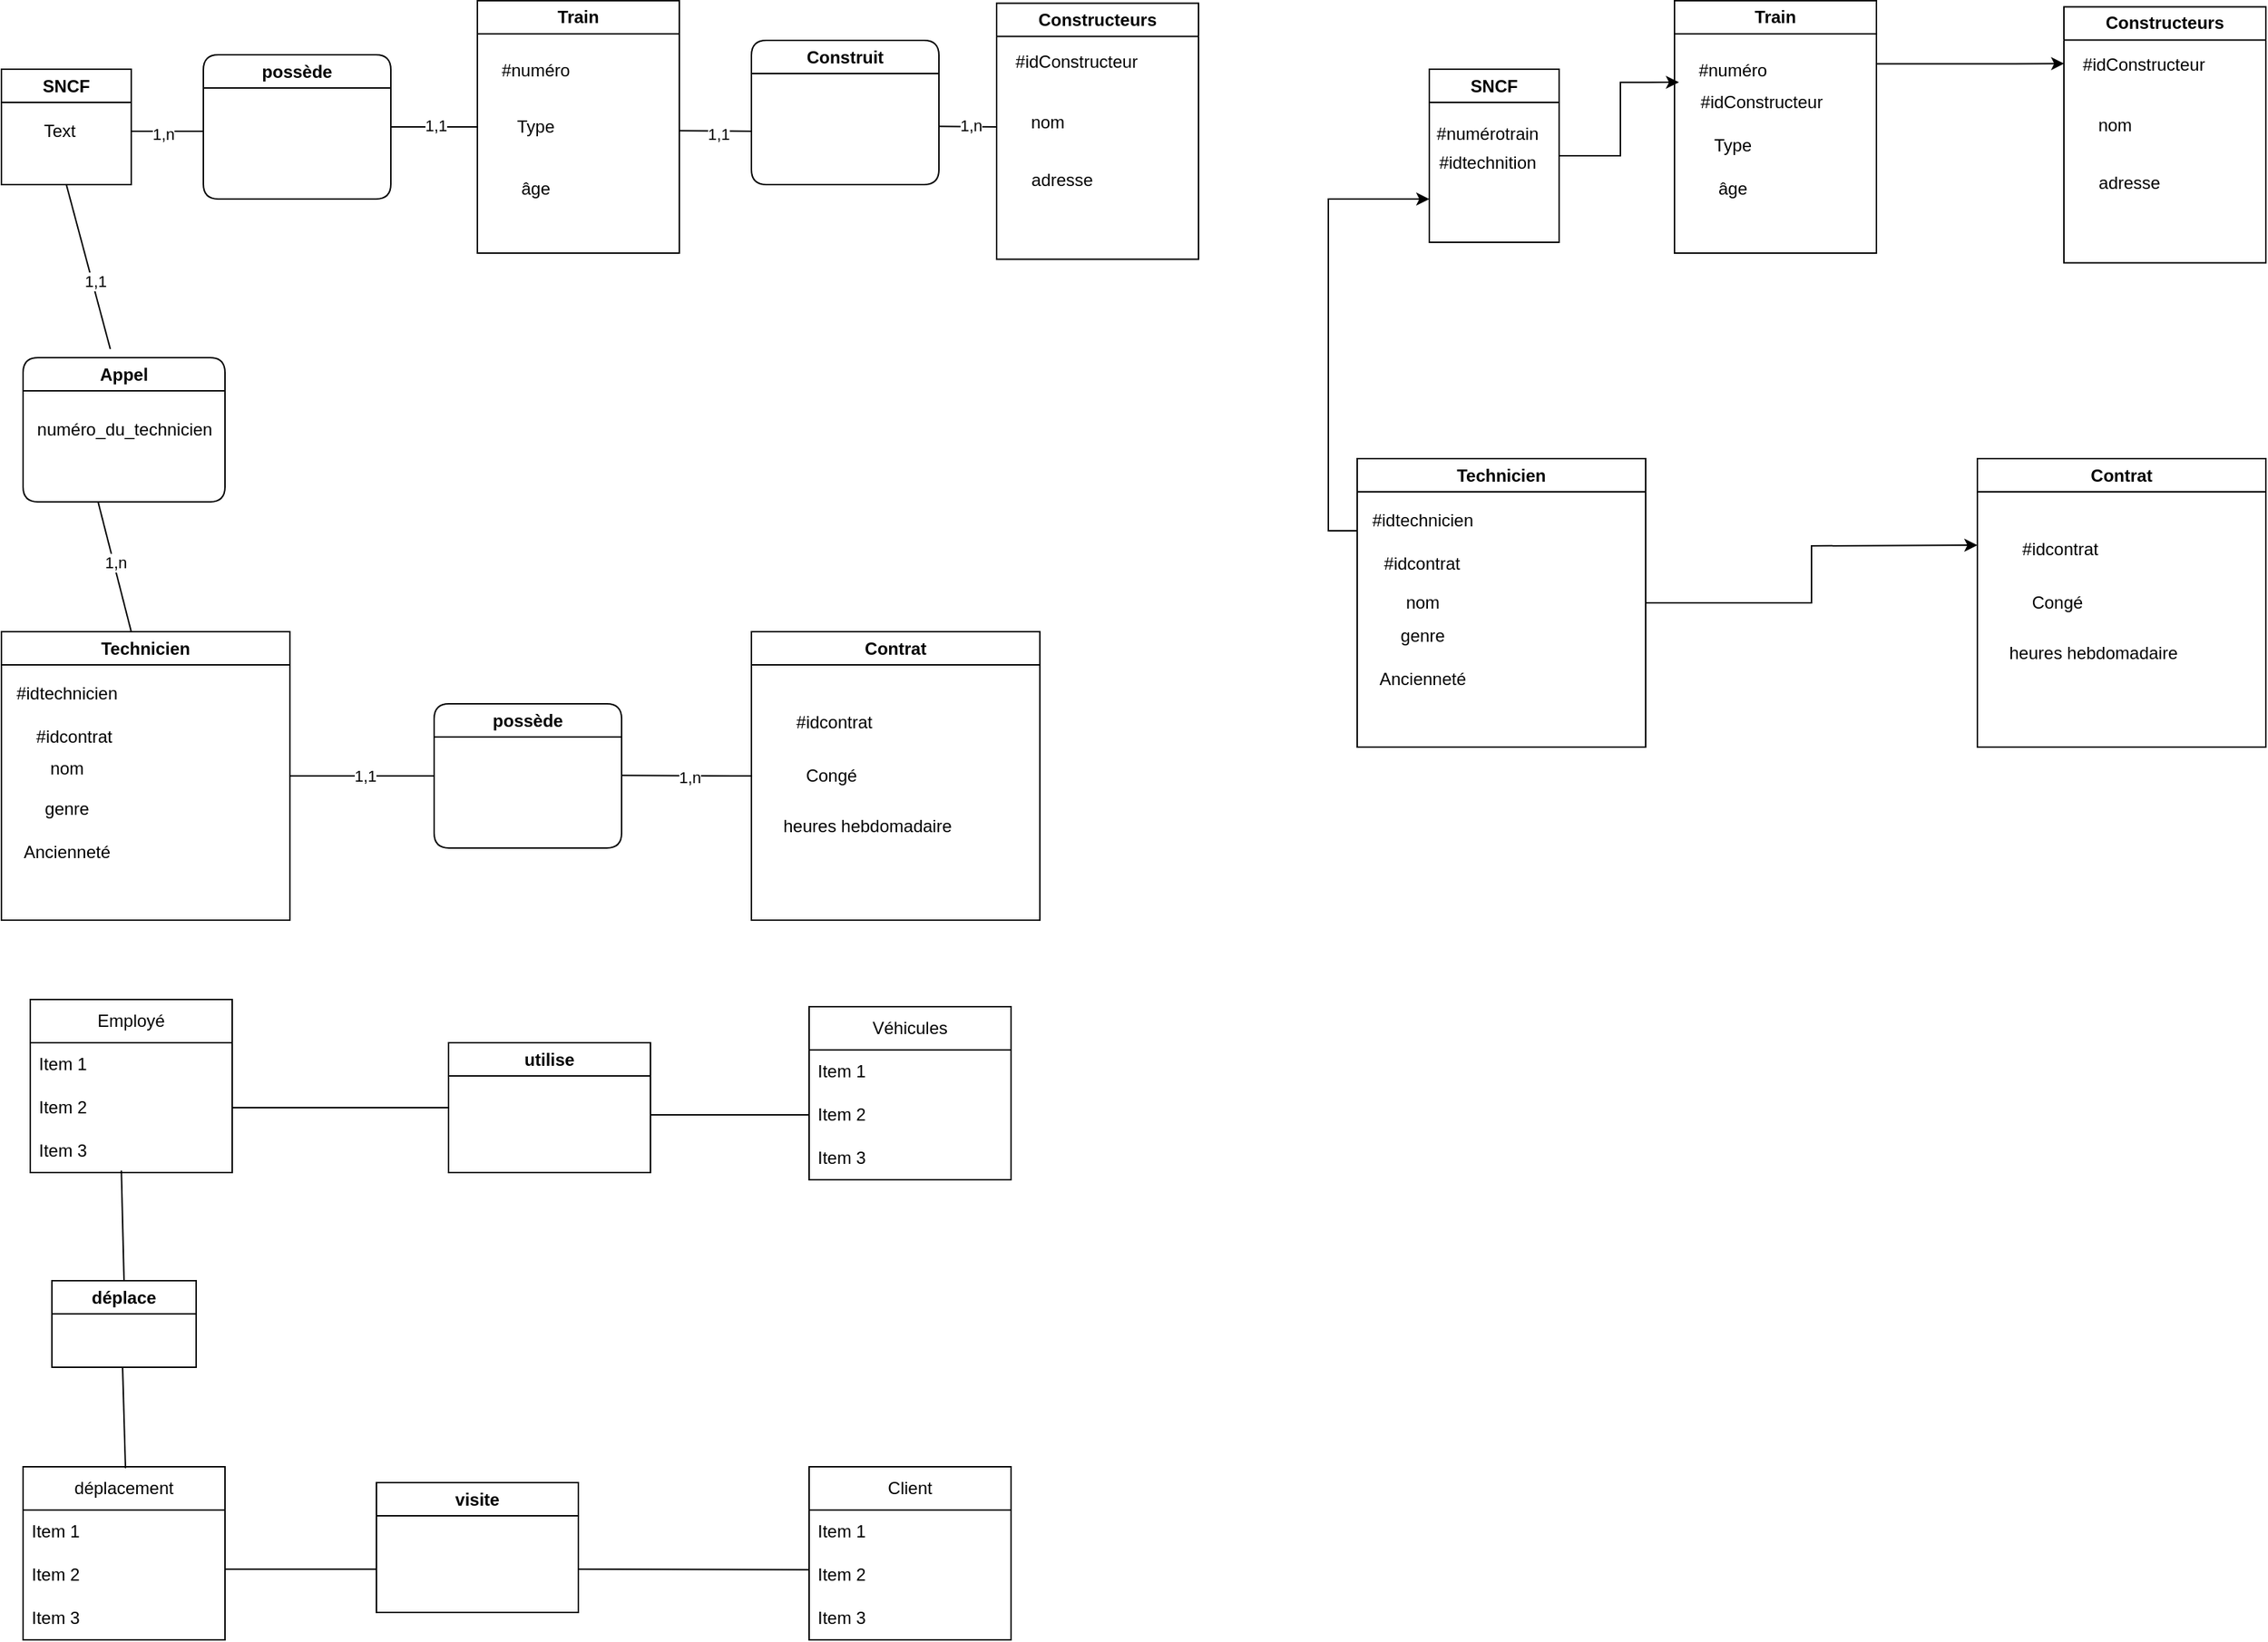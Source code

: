 <mxfile version="21.8.2" type="github">
  <diagram name="Page-1" id="RptNpgB0NOVmOBHb8Ufr">
    <mxGraphModel dx="797" dy="763" grid="1" gridSize="10" guides="1" tooltips="1" connect="1" arrows="1" fold="1" page="1" pageScale="1" pageWidth="827" pageHeight="1169" math="0" shadow="0">
      <root>
        <mxCell id="0" />
        <mxCell id="1" parent="0" />
        <mxCell id="SpCbUfIMT-LrCJDx6mqJ-2" value="SNCF" style="swimlane;whiteSpace=wrap;html=1;" parent="1" vertex="1">
          <mxGeometry y="80" width="90" height="80" as="geometry" />
        </mxCell>
        <mxCell id="SpCbUfIMT-LrCJDx6mqJ-4" value="Train" style="swimlane;whiteSpace=wrap;html=1;" parent="1" vertex="1">
          <mxGeometry x="330" y="32.5" width="140" height="175" as="geometry" />
        </mxCell>
        <mxCell id="SpCbUfIMT-LrCJDx6mqJ-8" value="Type" style="text;html=1;align=center;verticalAlign=middle;resizable=0;points=[];autosize=1;strokeColor=none;fillColor=none;" parent="SpCbUfIMT-LrCJDx6mqJ-4" vertex="1">
          <mxGeometry x="15" y="72.5" width="50" height="30" as="geometry" />
        </mxCell>
        <mxCell id="SpCbUfIMT-LrCJDx6mqJ-7" value="#numéro" style="text;html=1;align=center;verticalAlign=middle;resizable=0;points=[];autosize=1;strokeColor=none;fillColor=none;" parent="SpCbUfIMT-LrCJDx6mqJ-4" vertex="1">
          <mxGeometry x="5" y="33" width="70" height="30" as="geometry" />
        </mxCell>
        <mxCell id="SpCbUfIMT-LrCJDx6mqJ-9" value="âge" style="text;html=1;align=center;verticalAlign=middle;resizable=0;points=[];autosize=1;strokeColor=none;fillColor=none;" parent="SpCbUfIMT-LrCJDx6mqJ-4" vertex="1">
          <mxGeometry x="20" y="115" width="40" height="30" as="geometry" />
        </mxCell>
        <mxCell id="SpCbUfIMT-LrCJDx6mqJ-5" value="Constructeurs" style="swimlane;whiteSpace=wrap;html=1;" parent="1" vertex="1">
          <mxGeometry x="690" y="34.25" width="140" height="177.5" as="geometry" />
        </mxCell>
        <mxCell id="SpCbUfIMT-LrCJDx6mqJ-10" value="#idConstructeur" style="text;html=1;align=center;verticalAlign=middle;resizable=0;points=[];autosize=1;strokeColor=none;fillColor=none;" parent="SpCbUfIMT-LrCJDx6mqJ-5" vertex="1">
          <mxGeometry y="25.5" width="110" height="30" as="geometry" />
        </mxCell>
        <mxCell id="SpCbUfIMT-LrCJDx6mqJ-12" value="adresse" style="text;html=1;align=center;verticalAlign=middle;resizable=0;points=[];autosize=1;strokeColor=none;fillColor=none;" parent="SpCbUfIMT-LrCJDx6mqJ-5" vertex="1">
          <mxGeometry x="10" y="107.5" width="70" height="30" as="geometry" />
        </mxCell>
        <mxCell id="SpCbUfIMT-LrCJDx6mqJ-11" value="nom" style="text;html=1;align=center;verticalAlign=middle;resizable=0;points=[];autosize=1;strokeColor=none;fillColor=none;" parent="SpCbUfIMT-LrCJDx6mqJ-5" vertex="1">
          <mxGeometry x="10" y="67.5" width="50" height="30" as="geometry" />
        </mxCell>
        <mxCell id="SpCbUfIMT-LrCJDx6mqJ-6" value="Text" style="text;html=1;align=center;verticalAlign=middle;resizable=0;points=[];autosize=1;strokeColor=none;fillColor=none;" parent="1" vertex="1">
          <mxGeometry x="15" y="108" width="50" height="30" as="geometry" />
        </mxCell>
        <mxCell id="SpCbUfIMT-LrCJDx6mqJ-13" value="Technicien" style="swimlane;whiteSpace=wrap;html=1;" parent="1" vertex="1">
          <mxGeometry y="470" width="200" height="200" as="geometry" />
        </mxCell>
        <mxCell id="SpCbUfIMT-LrCJDx6mqJ-14" value="#idtechnicien" style="text;html=1;align=center;verticalAlign=middle;resizable=0;points=[];autosize=1;strokeColor=none;fillColor=none;" parent="SpCbUfIMT-LrCJDx6mqJ-13" vertex="1">
          <mxGeometry y="28" width="90" height="30" as="geometry" />
        </mxCell>
        <mxCell id="SpCbUfIMT-LrCJDx6mqJ-15" value="nom" style="text;html=1;align=center;verticalAlign=middle;resizable=0;points=[];autosize=1;strokeColor=none;fillColor=none;" parent="SpCbUfIMT-LrCJDx6mqJ-13" vertex="1">
          <mxGeometry x="20" y="80" width="50" height="30" as="geometry" />
        </mxCell>
        <mxCell id="SpCbUfIMT-LrCJDx6mqJ-17" value="Ancienneté" style="text;html=1;align=center;verticalAlign=middle;resizable=0;points=[];autosize=1;strokeColor=none;fillColor=none;" parent="SpCbUfIMT-LrCJDx6mqJ-13" vertex="1">
          <mxGeometry x="5" y="138" width="80" height="30" as="geometry" />
        </mxCell>
        <mxCell id="SpCbUfIMT-LrCJDx6mqJ-16" value="genre" style="text;html=1;align=center;verticalAlign=middle;resizable=0;points=[];autosize=1;strokeColor=none;fillColor=none;" parent="SpCbUfIMT-LrCJDx6mqJ-13" vertex="1">
          <mxGeometry x="20" y="108" width="50" height="30" as="geometry" />
        </mxCell>
        <mxCell id="sLqvwRt46DNVfX5XH8Zd-34" value="#idcontrat" style="text;html=1;align=center;verticalAlign=middle;resizable=0;points=[];autosize=1;strokeColor=none;fillColor=none;" vertex="1" parent="SpCbUfIMT-LrCJDx6mqJ-13">
          <mxGeometry x="10" y="58" width="80" height="30" as="geometry" />
        </mxCell>
        <mxCell id="SpCbUfIMT-LrCJDx6mqJ-21" value="Contrat" style="swimlane;whiteSpace=wrap;html=1;" parent="1" vertex="1">
          <mxGeometry x="520" y="470" width="200" height="200" as="geometry" />
        </mxCell>
        <mxCell id="SpCbUfIMT-LrCJDx6mqJ-22" value="#idcontrat" style="text;html=1;align=center;verticalAlign=middle;resizable=0;points=[];autosize=1;strokeColor=none;fillColor=none;" parent="SpCbUfIMT-LrCJDx6mqJ-21" vertex="1">
          <mxGeometry x="17" y="48" width="80" height="30" as="geometry" />
        </mxCell>
        <mxCell id="SpCbUfIMT-LrCJDx6mqJ-23" value="Congé" style="text;html=1;align=center;verticalAlign=middle;resizable=0;points=[];autosize=1;strokeColor=none;fillColor=none;" parent="SpCbUfIMT-LrCJDx6mqJ-21" vertex="1">
          <mxGeometry x="25" y="85" width="60" height="30" as="geometry" />
        </mxCell>
        <mxCell id="SpCbUfIMT-LrCJDx6mqJ-24" value="heures hebdomadaire" style="text;html=1;align=center;verticalAlign=middle;resizable=0;points=[];autosize=1;strokeColor=none;fillColor=none;" parent="SpCbUfIMT-LrCJDx6mqJ-21" vertex="1">
          <mxGeometry x="10" y="120" width="140" height="30" as="geometry" />
        </mxCell>
        <mxCell id="SpCbUfIMT-LrCJDx6mqJ-28" value="possède" style="swimlane;whiteSpace=wrap;html=1;rounded=1;" parent="1" vertex="1">
          <mxGeometry x="140" y="70" width="130" height="100" as="geometry" />
        </mxCell>
        <mxCell id="SpCbUfIMT-LrCJDx6mqJ-29" value="Construit" style="swimlane;whiteSpace=wrap;html=1;rounded=1;" parent="1" vertex="1">
          <mxGeometry x="520" y="60" width="130" height="100" as="geometry" />
        </mxCell>
        <mxCell id="SpCbUfIMT-LrCJDx6mqJ-30" value="Appel" style="swimlane;whiteSpace=wrap;html=1;rounded=1;" parent="1" vertex="1">
          <mxGeometry x="15" y="280" width="140" height="100" as="geometry" />
        </mxCell>
        <mxCell id="sLqvwRt46DNVfX5XH8Zd-35" value="numéro_du_technicien&lt;br&gt;" style="text;html=1;align=center;verticalAlign=middle;resizable=0;points=[];autosize=1;strokeColor=none;fillColor=none;" vertex="1" parent="SpCbUfIMT-LrCJDx6mqJ-30">
          <mxGeometry y="35" width="140" height="30" as="geometry" />
        </mxCell>
        <mxCell id="SpCbUfIMT-LrCJDx6mqJ-31" value="possède" style="swimlane;whiteSpace=wrap;html=1;rounded=1;" parent="1" vertex="1">
          <mxGeometry x="300" y="520" width="130" height="100" as="geometry" />
        </mxCell>
        <mxCell id="SpCbUfIMT-LrCJDx6mqJ-32" value="" style="endArrow=none;html=1;rounded=0;entryX=0.5;entryY=1;entryDx=0;entryDy=0;exitX=0.432;exitY=-0.06;exitDx=0;exitDy=0;exitPerimeter=0;" parent="1" source="SpCbUfIMT-LrCJDx6mqJ-30" target="SpCbUfIMT-LrCJDx6mqJ-2" edge="1">
          <mxGeometry width="50" height="50" relative="1" as="geometry">
            <mxPoint x="250" y="270" as="sourcePoint" />
            <mxPoint x="300" y="220" as="targetPoint" />
          </mxGeometry>
        </mxCell>
        <mxCell id="SpCbUfIMT-LrCJDx6mqJ-45" value="1,1" style="edgeLabel;html=1;align=center;verticalAlign=middle;resizable=0;points=[];" parent="SpCbUfIMT-LrCJDx6mqJ-32" vertex="1" connectable="0">
          <mxGeometry x="-0.183" y="-2" relative="1" as="geometry">
            <mxPoint as="offset" />
          </mxGeometry>
        </mxCell>
        <mxCell id="SpCbUfIMT-LrCJDx6mqJ-33" value="" style="endArrow=none;html=1;rounded=0;entryX=0.5;entryY=1;entryDx=0;entryDy=0;" parent="1" edge="1">
          <mxGeometry width="50" height="50" relative="1" as="geometry">
            <mxPoint x="90" y="470" as="sourcePoint" />
            <mxPoint x="67" y="380" as="targetPoint" />
          </mxGeometry>
        </mxCell>
        <mxCell id="SpCbUfIMT-LrCJDx6mqJ-46" value="1,n" style="edgeLabel;html=1;align=center;verticalAlign=middle;resizable=0;points=[];" parent="SpCbUfIMT-LrCJDx6mqJ-33" vertex="1" connectable="0">
          <mxGeometry x="0.07" y="-1" relative="1" as="geometry">
            <mxPoint as="offset" />
          </mxGeometry>
        </mxCell>
        <mxCell id="SpCbUfIMT-LrCJDx6mqJ-34" value="" style="endArrow=none;html=1;rounded=0;entryX=0;entryY=0.5;entryDx=0;entryDy=0;" parent="1" target="SpCbUfIMT-LrCJDx6mqJ-31" edge="1">
          <mxGeometry width="50" height="50" relative="1" as="geometry">
            <mxPoint x="200" y="570" as="sourcePoint" />
            <mxPoint x="77" y="390" as="targetPoint" />
          </mxGeometry>
        </mxCell>
        <mxCell id="SpCbUfIMT-LrCJDx6mqJ-47" value="1,1" style="edgeLabel;html=1;align=center;verticalAlign=middle;resizable=0;points=[];" parent="SpCbUfIMT-LrCJDx6mqJ-34" vertex="1" connectable="0">
          <mxGeometry x="0.03" relative="1" as="geometry">
            <mxPoint as="offset" />
          </mxGeometry>
        </mxCell>
        <mxCell id="SpCbUfIMT-LrCJDx6mqJ-35" value="" style="endArrow=none;html=1;rounded=0;" parent="1" edge="1">
          <mxGeometry width="50" height="50" relative="1" as="geometry">
            <mxPoint x="430" y="569.57" as="sourcePoint" />
            <mxPoint x="520" y="570" as="targetPoint" />
          </mxGeometry>
        </mxCell>
        <mxCell id="SpCbUfIMT-LrCJDx6mqJ-48" value="1,n" style="edgeLabel;html=1;align=center;verticalAlign=middle;resizable=0;points=[];" parent="SpCbUfIMT-LrCJDx6mqJ-35" vertex="1" connectable="0">
          <mxGeometry x="0.039" y="-1" relative="1" as="geometry">
            <mxPoint as="offset" />
          </mxGeometry>
        </mxCell>
        <mxCell id="SpCbUfIMT-LrCJDx6mqJ-37" value="" style="endArrow=none;html=1;rounded=0;" parent="1" edge="1">
          <mxGeometry width="50" height="50" relative="1" as="geometry">
            <mxPoint x="90" y="123" as="sourcePoint" />
            <mxPoint x="140" y="123" as="targetPoint" />
          </mxGeometry>
        </mxCell>
        <mxCell id="SpCbUfIMT-LrCJDx6mqJ-41" value="1,n" style="edgeLabel;html=1;align=center;verticalAlign=middle;resizable=0;points=[];" parent="SpCbUfIMT-LrCJDx6mqJ-37" vertex="1" connectable="0">
          <mxGeometry x="-0.114" y="-2" relative="1" as="geometry">
            <mxPoint as="offset" />
          </mxGeometry>
        </mxCell>
        <mxCell id="SpCbUfIMT-LrCJDx6mqJ-38" value="" style="endArrow=none;html=1;rounded=0;exitX=1;exitY=0.5;exitDx=0;exitDy=0;entryX=0;entryY=0.5;entryDx=0;entryDy=0;" parent="1" source="SpCbUfIMT-LrCJDx6mqJ-28" target="SpCbUfIMT-LrCJDx6mqJ-4" edge="1">
          <mxGeometry width="50" height="50" relative="1" as="geometry">
            <mxPoint x="100" y="133" as="sourcePoint" />
            <mxPoint x="150" y="133" as="targetPoint" />
          </mxGeometry>
        </mxCell>
        <mxCell id="SpCbUfIMT-LrCJDx6mqJ-42" value="1,1" style="edgeLabel;html=1;align=center;verticalAlign=middle;resizable=0;points=[];" parent="SpCbUfIMT-LrCJDx6mqJ-38" vertex="1" connectable="0">
          <mxGeometry x="0.036" y="1" relative="1" as="geometry">
            <mxPoint as="offset" />
          </mxGeometry>
        </mxCell>
        <mxCell id="SpCbUfIMT-LrCJDx6mqJ-39" value="" style="endArrow=none;html=1;rounded=0;exitX=1;exitY=0.5;exitDx=0;exitDy=0;" parent="1" edge="1">
          <mxGeometry width="50" height="50" relative="1" as="geometry">
            <mxPoint x="470" y="122.57" as="sourcePoint" />
            <mxPoint x="520" y="123" as="targetPoint" />
          </mxGeometry>
        </mxCell>
        <mxCell id="SpCbUfIMT-LrCJDx6mqJ-43" value="1,1" style="edgeLabel;html=1;align=center;verticalAlign=middle;resizable=0;points=[];" parent="SpCbUfIMT-LrCJDx6mqJ-39" vertex="1" connectable="0">
          <mxGeometry x="0.07" y="-2" relative="1" as="geometry">
            <mxPoint as="offset" />
          </mxGeometry>
        </mxCell>
        <mxCell id="SpCbUfIMT-LrCJDx6mqJ-40" value="" style="endArrow=none;html=1;rounded=0;exitX=1;exitY=0.5;exitDx=0;exitDy=0;" parent="1" edge="1">
          <mxGeometry width="50" height="50" relative="1" as="geometry">
            <mxPoint x="650" y="119.57" as="sourcePoint" />
            <mxPoint x="690" y="120" as="targetPoint" />
          </mxGeometry>
        </mxCell>
        <mxCell id="SpCbUfIMT-LrCJDx6mqJ-44" value="1,n" style="edgeLabel;html=1;align=center;verticalAlign=middle;resizable=0;points=[];" parent="SpCbUfIMT-LrCJDx6mqJ-40" vertex="1" connectable="0">
          <mxGeometry x="0.076" y="1" relative="1" as="geometry">
            <mxPoint as="offset" />
          </mxGeometry>
        </mxCell>
        <mxCell id="sLqvwRt46DNVfX5XH8Zd-1" value="Train" style="swimlane;whiteSpace=wrap;html=1;" vertex="1" parent="1">
          <mxGeometry x="1160" y="32.5" width="140" height="175" as="geometry" />
        </mxCell>
        <mxCell id="sLqvwRt46DNVfX5XH8Zd-2" value="Type" style="text;html=1;align=center;verticalAlign=middle;resizable=0;points=[];autosize=1;strokeColor=none;fillColor=none;" vertex="1" parent="sLqvwRt46DNVfX5XH8Zd-1">
          <mxGeometry x="15" y="85" width="50" height="30" as="geometry" />
        </mxCell>
        <mxCell id="sLqvwRt46DNVfX5XH8Zd-3" value="#numéro" style="text;html=1;align=center;verticalAlign=middle;resizable=0;points=[];autosize=1;strokeColor=none;fillColor=none;" vertex="1" parent="sLqvwRt46DNVfX5XH8Zd-1">
          <mxGeometry x="5" y="33" width="70" height="30" as="geometry" />
        </mxCell>
        <mxCell id="sLqvwRt46DNVfX5XH8Zd-4" value="âge" style="text;html=1;align=center;verticalAlign=middle;resizable=0;points=[];autosize=1;strokeColor=none;fillColor=none;" vertex="1" parent="sLqvwRt46DNVfX5XH8Zd-1">
          <mxGeometry x="20" y="115" width="40" height="30" as="geometry" />
        </mxCell>
        <mxCell id="sLqvwRt46DNVfX5XH8Zd-33" value="#idConstructeur" style="text;html=1;align=center;verticalAlign=middle;resizable=0;points=[];autosize=1;strokeColor=none;fillColor=none;" vertex="1" parent="sLqvwRt46DNVfX5XH8Zd-1">
          <mxGeometry x="5" y="55" width="110" height="30" as="geometry" />
        </mxCell>
        <mxCell id="sLqvwRt46DNVfX5XH8Zd-9" value="Constructeurs" style="swimlane;whiteSpace=wrap;html=1;" vertex="1" parent="1">
          <mxGeometry x="1430" y="36.75" width="140" height="177.5" as="geometry" />
        </mxCell>
        <mxCell id="sLqvwRt46DNVfX5XH8Zd-10" value="#idConstructeur" style="text;html=1;align=center;verticalAlign=middle;resizable=0;points=[];autosize=1;strokeColor=none;fillColor=none;" vertex="1" parent="sLqvwRt46DNVfX5XH8Zd-9">
          <mxGeometry y="25.5" width="110" height="30" as="geometry" />
        </mxCell>
        <mxCell id="sLqvwRt46DNVfX5XH8Zd-11" value="adresse" style="text;html=1;align=center;verticalAlign=middle;resizable=0;points=[];autosize=1;strokeColor=none;fillColor=none;" vertex="1" parent="sLqvwRt46DNVfX5XH8Zd-9">
          <mxGeometry x="10" y="107.5" width="70" height="30" as="geometry" />
        </mxCell>
        <mxCell id="sLqvwRt46DNVfX5XH8Zd-12" value="nom" style="text;html=1;align=center;verticalAlign=middle;resizable=0;points=[];autosize=1;strokeColor=none;fillColor=none;" vertex="1" parent="sLqvwRt46DNVfX5XH8Zd-9">
          <mxGeometry x="10" y="67.5" width="50" height="30" as="geometry" />
        </mxCell>
        <mxCell id="sLqvwRt46DNVfX5XH8Zd-13" value="Contrat" style="swimlane;whiteSpace=wrap;html=1;" vertex="1" parent="1">
          <mxGeometry x="1370" y="350" width="200" height="200" as="geometry" />
        </mxCell>
        <mxCell id="sLqvwRt46DNVfX5XH8Zd-14" value="#idcontrat" style="text;html=1;align=center;verticalAlign=middle;resizable=0;points=[];autosize=1;strokeColor=none;fillColor=none;" vertex="1" parent="sLqvwRt46DNVfX5XH8Zd-13">
          <mxGeometry x="17" y="48" width="80" height="30" as="geometry" />
        </mxCell>
        <mxCell id="sLqvwRt46DNVfX5XH8Zd-15" value="Congé" style="text;html=1;align=center;verticalAlign=middle;resizable=0;points=[];autosize=1;strokeColor=none;fillColor=none;" vertex="1" parent="sLqvwRt46DNVfX5XH8Zd-13">
          <mxGeometry x="25" y="85" width="60" height="30" as="geometry" />
        </mxCell>
        <mxCell id="sLqvwRt46DNVfX5XH8Zd-16" value="heures hebdomadaire" style="text;html=1;align=center;verticalAlign=middle;resizable=0;points=[];autosize=1;strokeColor=none;fillColor=none;" vertex="1" parent="sLqvwRt46DNVfX5XH8Zd-13">
          <mxGeometry x="10" y="120" width="140" height="30" as="geometry" />
        </mxCell>
        <mxCell id="sLqvwRt46DNVfX5XH8Zd-26" style="edgeStyle=orthogonalEdgeStyle;rounded=0;orthogonalLoop=1;jettySize=auto;html=1;exitX=1;exitY=0.5;exitDx=0;exitDy=0;" edge="1" parent="1" source="sLqvwRt46DNVfX5XH8Zd-17">
          <mxGeometry relative="1" as="geometry">
            <mxPoint x="1370" y="410" as="targetPoint" />
          </mxGeometry>
        </mxCell>
        <mxCell id="sLqvwRt46DNVfX5XH8Zd-27" style="edgeStyle=orthogonalEdgeStyle;rounded=0;orthogonalLoop=1;jettySize=auto;html=1;exitX=0;exitY=0.25;exitDx=0;exitDy=0;entryX=0;entryY=0.75;entryDx=0;entryDy=0;" edge="1" parent="1" source="sLqvwRt46DNVfX5XH8Zd-17" target="sLqvwRt46DNVfX5XH8Zd-22">
          <mxGeometry relative="1" as="geometry" />
        </mxCell>
        <mxCell id="sLqvwRt46DNVfX5XH8Zd-17" value="Technicien" style="swimlane;whiteSpace=wrap;html=1;" vertex="1" parent="1">
          <mxGeometry x="940" y="350" width="200" height="200" as="geometry" />
        </mxCell>
        <mxCell id="sLqvwRt46DNVfX5XH8Zd-18" value="#idtechnicien" style="text;html=1;align=center;verticalAlign=middle;resizable=0;points=[];autosize=1;strokeColor=none;fillColor=none;" vertex="1" parent="sLqvwRt46DNVfX5XH8Zd-17">
          <mxGeometry y="28" width="90" height="30" as="geometry" />
        </mxCell>
        <mxCell id="sLqvwRt46DNVfX5XH8Zd-19" value="nom" style="text;html=1;align=center;verticalAlign=middle;resizable=0;points=[];autosize=1;strokeColor=none;fillColor=none;" vertex="1" parent="sLqvwRt46DNVfX5XH8Zd-17">
          <mxGeometry x="20" y="85" width="50" height="30" as="geometry" />
        </mxCell>
        <mxCell id="sLqvwRt46DNVfX5XH8Zd-20" value="Ancienneté" style="text;html=1;align=center;verticalAlign=middle;resizable=0;points=[];autosize=1;strokeColor=none;fillColor=none;" vertex="1" parent="sLqvwRt46DNVfX5XH8Zd-17">
          <mxGeometry x="5" y="138" width="80" height="30" as="geometry" />
        </mxCell>
        <mxCell id="sLqvwRt46DNVfX5XH8Zd-21" value="genre" style="text;html=1;align=center;verticalAlign=middle;resizable=0;points=[];autosize=1;strokeColor=none;fillColor=none;" vertex="1" parent="sLqvwRt46DNVfX5XH8Zd-17">
          <mxGeometry x="20" y="108" width="50" height="30" as="geometry" />
        </mxCell>
        <mxCell id="sLqvwRt46DNVfX5XH8Zd-28" value="#idcontrat" style="text;html=1;strokeColor=none;fillColor=none;align=center;verticalAlign=middle;whiteSpace=wrap;rounded=0;" vertex="1" parent="sLqvwRt46DNVfX5XH8Zd-17">
          <mxGeometry x="15" y="58" width="60" height="30" as="geometry" />
        </mxCell>
        <mxCell id="sLqvwRt46DNVfX5XH8Zd-22" value="SNCF" style="swimlane;whiteSpace=wrap;html=1;" vertex="1" parent="1">
          <mxGeometry x="990" y="80" width="90" height="120" as="geometry" />
        </mxCell>
        <mxCell id="sLqvwRt46DNVfX5XH8Zd-29" value="#numérotrain" style="text;html=1;align=center;verticalAlign=middle;resizable=0;points=[];autosize=1;strokeColor=none;fillColor=none;" vertex="1" parent="sLqvwRt46DNVfX5XH8Zd-22">
          <mxGeometry x="-5" y="30" width="90" height="30" as="geometry" />
        </mxCell>
        <mxCell id="sLqvwRt46DNVfX5XH8Zd-31" value="#idtechnition" style="text;html=1;align=center;verticalAlign=middle;resizable=0;points=[];autosize=1;strokeColor=none;fillColor=none;" vertex="1" parent="sLqvwRt46DNVfX5XH8Zd-22">
          <mxGeometry x="-5" y="50" width="90" height="30" as="geometry" />
        </mxCell>
        <mxCell id="sLqvwRt46DNVfX5XH8Zd-24" style="edgeStyle=orthogonalEdgeStyle;rounded=0;orthogonalLoop=1;jettySize=auto;html=1;entryX=-0.027;entryY=0.785;entryDx=0;entryDy=0;entryPerimeter=0;" edge="1" parent="1" source="sLqvwRt46DNVfX5XH8Zd-22" target="sLqvwRt46DNVfX5XH8Zd-3">
          <mxGeometry relative="1" as="geometry" />
        </mxCell>
        <mxCell id="sLqvwRt46DNVfX5XH8Zd-25" style="edgeStyle=orthogonalEdgeStyle;rounded=0;orthogonalLoop=1;jettySize=auto;html=1;exitX=1;exitY=0.25;exitDx=0;exitDy=0;entryX=0.002;entryY=0.462;entryDx=0;entryDy=0;entryPerimeter=0;" edge="1" parent="1" source="sLqvwRt46DNVfX5XH8Zd-1" target="sLqvwRt46DNVfX5XH8Zd-10">
          <mxGeometry relative="1" as="geometry" />
        </mxCell>
        <mxCell id="sLqvwRt46DNVfX5XH8Zd-36" value="Employé" style="swimlane;fontStyle=0;childLayout=stackLayout;horizontal=1;startSize=30;horizontalStack=0;resizeParent=1;resizeParentMax=0;resizeLast=0;collapsible=1;marginBottom=0;whiteSpace=wrap;html=1;" vertex="1" parent="1">
          <mxGeometry x="20" y="725" width="140" height="120" as="geometry" />
        </mxCell>
        <mxCell id="sLqvwRt46DNVfX5XH8Zd-37" value="Item 1" style="text;strokeColor=none;fillColor=none;align=left;verticalAlign=middle;spacingLeft=4;spacingRight=4;overflow=hidden;points=[[0,0.5],[1,0.5]];portConstraint=eastwest;rotatable=0;whiteSpace=wrap;html=1;" vertex="1" parent="sLqvwRt46DNVfX5XH8Zd-36">
          <mxGeometry y="30" width="140" height="30" as="geometry" />
        </mxCell>
        <mxCell id="sLqvwRt46DNVfX5XH8Zd-38" value="Item 2" style="text;strokeColor=none;fillColor=none;align=left;verticalAlign=middle;spacingLeft=4;spacingRight=4;overflow=hidden;points=[[0,0.5],[1,0.5]];portConstraint=eastwest;rotatable=0;whiteSpace=wrap;html=1;" vertex="1" parent="sLqvwRt46DNVfX5XH8Zd-36">
          <mxGeometry y="60" width="140" height="30" as="geometry" />
        </mxCell>
        <mxCell id="sLqvwRt46DNVfX5XH8Zd-39" value="Item 3" style="text;strokeColor=none;fillColor=none;align=left;verticalAlign=middle;spacingLeft=4;spacingRight=4;overflow=hidden;points=[[0,0.5],[1,0.5]];portConstraint=eastwest;rotatable=0;whiteSpace=wrap;html=1;" vertex="1" parent="sLqvwRt46DNVfX5XH8Zd-36">
          <mxGeometry y="90" width="140" height="30" as="geometry" />
        </mxCell>
        <mxCell id="sLqvwRt46DNVfX5XH8Zd-40" value="Véhicules" style="swimlane;fontStyle=0;childLayout=stackLayout;horizontal=1;startSize=30;horizontalStack=0;resizeParent=1;resizeParentMax=0;resizeLast=0;collapsible=1;marginBottom=0;whiteSpace=wrap;html=1;" vertex="1" parent="1">
          <mxGeometry x="560" y="730" width="140" height="120" as="geometry" />
        </mxCell>
        <mxCell id="sLqvwRt46DNVfX5XH8Zd-41" value="Item 1" style="text;strokeColor=none;fillColor=none;align=left;verticalAlign=middle;spacingLeft=4;spacingRight=4;overflow=hidden;points=[[0,0.5],[1,0.5]];portConstraint=eastwest;rotatable=0;whiteSpace=wrap;html=1;" vertex="1" parent="sLqvwRt46DNVfX5XH8Zd-40">
          <mxGeometry y="30" width="140" height="30" as="geometry" />
        </mxCell>
        <mxCell id="sLqvwRt46DNVfX5XH8Zd-42" value="Item 2" style="text;strokeColor=none;fillColor=none;align=left;verticalAlign=middle;spacingLeft=4;spacingRight=4;overflow=hidden;points=[[0,0.5],[1,0.5]];portConstraint=eastwest;rotatable=0;whiteSpace=wrap;html=1;" vertex="1" parent="sLqvwRt46DNVfX5XH8Zd-40">
          <mxGeometry y="60" width="140" height="30" as="geometry" />
        </mxCell>
        <mxCell id="sLqvwRt46DNVfX5XH8Zd-43" value="Item 3" style="text;strokeColor=none;fillColor=none;align=left;verticalAlign=middle;spacingLeft=4;spacingRight=4;overflow=hidden;points=[[0,0.5],[1,0.5]];portConstraint=eastwest;rotatable=0;whiteSpace=wrap;html=1;" vertex="1" parent="sLqvwRt46DNVfX5XH8Zd-40">
          <mxGeometry y="90" width="140" height="30" as="geometry" />
        </mxCell>
        <mxCell id="sLqvwRt46DNVfX5XH8Zd-44" value="déplacement" style="swimlane;fontStyle=0;childLayout=stackLayout;horizontal=1;startSize=30;horizontalStack=0;resizeParent=1;resizeParentMax=0;resizeLast=0;collapsible=1;marginBottom=0;whiteSpace=wrap;html=1;" vertex="1" parent="1">
          <mxGeometry x="15" y="1049" width="140" height="120" as="geometry" />
        </mxCell>
        <mxCell id="sLqvwRt46DNVfX5XH8Zd-45" value="Item 1" style="text;strokeColor=none;fillColor=none;align=left;verticalAlign=middle;spacingLeft=4;spacingRight=4;overflow=hidden;points=[[0,0.5],[1,0.5]];portConstraint=eastwest;rotatable=0;whiteSpace=wrap;html=1;" vertex="1" parent="sLqvwRt46DNVfX5XH8Zd-44">
          <mxGeometry y="30" width="140" height="30" as="geometry" />
        </mxCell>
        <mxCell id="sLqvwRt46DNVfX5XH8Zd-46" value="Item 2" style="text;strokeColor=none;fillColor=none;align=left;verticalAlign=middle;spacingLeft=4;spacingRight=4;overflow=hidden;points=[[0,0.5],[1,0.5]];portConstraint=eastwest;rotatable=0;whiteSpace=wrap;html=1;" vertex="1" parent="sLqvwRt46DNVfX5XH8Zd-44">
          <mxGeometry y="60" width="140" height="30" as="geometry" />
        </mxCell>
        <mxCell id="sLqvwRt46DNVfX5XH8Zd-47" value="Item 3" style="text;strokeColor=none;fillColor=none;align=left;verticalAlign=middle;spacingLeft=4;spacingRight=4;overflow=hidden;points=[[0,0.5],[1,0.5]];portConstraint=eastwest;rotatable=0;whiteSpace=wrap;html=1;" vertex="1" parent="sLqvwRt46DNVfX5XH8Zd-44">
          <mxGeometry y="90" width="140" height="30" as="geometry" />
        </mxCell>
        <mxCell id="sLqvwRt46DNVfX5XH8Zd-48" value="Client" style="swimlane;fontStyle=0;childLayout=stackLayout;horizontal=1;startSize=30;horizontalStack=0;resizeParent=1;resizeParentMax=0;resizeLast=0;collapsible=1;marginBottom=0;whiteSpace=wrap;html=1;" vertex="1" parent="1">
          <mxGeometry x="560" y="1049" width="140" height="120" as="geometry" />
        </mxCell>
        <mxCell id="sLqvwRt46DNVfX5XH8Zd-49" value="Item 1" style="text;strokeColor=none;fillColor=none;align=left;verticalAlign=middle;spacingLeft=4;spacingRight=4;overflow=hidden;points=[[0,0.5],[1,0.5]];portConstraint=eastwest;rotatable=0;whiteSpace=wrap;html=1;" vertex="1" parent="sLqvwRt46DNVfX5XH8Zd-48">
          <mxGeometry y="30" width="140" height="30" as="geometry" />
        </mxCell>
        <mxCell id="sLqvwRt46DNVfX5XH8Zd-50" value="Item 2" style="text;strokeColor=none;fillColor=none;align=left;verticalAlign=middle;spacingLeft=4;spacingRight=4;overflow=hidden;points=[[0,0.5],[1,0.5]];portConstraint=eastwest;rotatable=0;whiteSpace=wrap;html=1;" vertex="1" parent="sLqvwRt46DNVfX5XH8Zd-48">
          <mxGeometry y="60" width="140" height="30" as="geometry" />
        </mxCell>
        <mxCell id="sLqvwRt46DNVfX5XH8Zd-51" value="Item 3" style="text;strokeColor=none;fillColor=none;align=left;verticalAlign=middle;spacingLeft=4;spacingRight=4;overflow=hidden;points=[[0,0.5],[1,0.5]];portConstraint=eastwest;rotatable=0;whiteSpace=wrap;html=1;" vertex="1" parent="sLqvwRt46DNVfX5XH8Zd-48">
          <mxGeometry y="90" width="140" height="30" as="geometry" />
        </mxCell>
        <mxCell id="sLqvwRt46DNVfX5XH8Zd-56" value="utilise" style="swimlane;whiteSpace=wrap;html=1;" vertex="1" parent="1">
          <mxGeometry x="310" y="755" width="140" height="90" as="geometry" />
        </mxCell>
        <mxCell id="sLqvwRt46DNVfX5XH8Zd-57" value="déplace" style="swimlane;whiteSpace=wrap;html=1;" vertex="1" parent="1">
          <mxGeometry x="35" y="920" width="100" height="60" as="geometry" />
        </mxCell>
        <mxCell id="sLqvwRt46DNVfX5XH8Zd-58" value="visite" style="swimlane;whiteSpace=wrap;html=1;" vertex="1" parent="1">
          <mxGeometry x="260" y="1060" width="140" height="90" as="geometry" />
        </mxCell>
        <mxCell id="sLqvwRt46DNVfX5XH8Zd-59" value="" style="endArrow=none;html=1;rounded=0;entryX=1;entryY=0.5;entryDx=0;entryDy=0;exitX=0;exitY=0.5;exitDx=0;exitDy=0;" edge="1" parent="1" source="sLqvwRt46DNVfX5XH8Zd-56" target="sLqvwRt46DNVfX5XH8Zd-38">
          <mxGeometry width="50" height="50" relative="1" as="geometry">
            <mxPoint x="400" y="770" as="sourcePoint" />
            <mxPoint x="450" y="720" as="targetPoint" />
          </mxGeometry>
        </mxCell>
        <mxCell id="sLqvwRt46DNVfX5XH8Zd-60" value="" style="endArrow=none;html=1;rounded=0;entryX=1;entryY=0.5;entryDx=0;entryDy=0;exitX=0;exitY=0.5;exitDx=0;exitDy=0;" edge="1" parent="1" source="sLqvwRt46DNVfX5XH8Zd-42">
          <mxGeometry width="50" height="50" relative="1" as="geometry">
            <mxPoint x="600" y="790" as="sourcePoint" />
            <mxPoint x="450" y="805" as="targetPoint" />
          </mxGeometry>
        </mxCell>
        <mxCell id="sLqvwRt46DNVfX5XH8Zd-61" value="" style="endArrow=none;html=1;rounded=0;entryX=0.451;entryY=0.953;entryDx=0;entryDy=0;entryPerimeter=0;exitX=0.5;exitY=0;exitDx=0;exitDy=0;" edge="1" parent="1" source="sLqvwRt46DNVfX5XH8Zd-57" target="sLqvwRt46DNVfX5XH8Zd-39">
          <mxGeometry width="50" height="50" relative="1" as="geometry">
            <mxPoint x="230" y="890" as="sourcePoint" />
            <mxPoint x="240" y="890" as="targetPoint" />
          </mxGeometry>
        </mxCell>
        <mxCell id="sLqvwRt46DNVfX5XH8Zd-62" value="" style="endArrow=none;html=1;rounded=0;entryX=0.451;entryY=0.953;entryDx=0;entryDy=0;entryPerimeter=0;" edge="1" parent="1">
          <mxGeometry width="50" height="50" relative="1" as="geometry">
            <mxPoint x="86" y="1050" as="sourcePoint" />
            <mxPoint x="84" y="980" as="targetPoint" />
          </mxGeometry>
        </mxCell>
        <mxCell id="sLqvwRt46DNVfX5XH8Zd-63" value="" style="endArrow=none;html=1;rounded=0;entryX=1;entryY=0.5;entryDx=0;entryDy=0;" edge="1" parent="1">
          <mxGeometry width="50" height="50" relative="1" as="geometry">
            <mxPoint x="260" y="1120" as="sourcePoint" />
            <mxPoint x="155" y="1120" as="targetPoint" />
          </mxGeometry>
        </mxCell>
        <mxCell id="sLqvwRt46DNVfX5XH8Zd-64" value="" style="endArrow=none;html=1;rounded=0;entryX=1;entryY=0.5;entryDx=0;entryDy=0;exitX=0.003;exitY=0.38;exitDx=0;exitDy=0;exitPerimeter=0;" edge="1" parent="1" source="sLqvwRt46DNVfX5XH8Zd-50">
          <mxGeometry width="50" height="50" relative="1" as="geometry">
            <mxPoint x="510" y="1120" as="sourcePoint" />
            <mxPoint x="400" y="1120" as="targetPoint" />
          </mxGeometry>
        </mxCell>
      </root>
    </mxGraphModel>
  </diagram>
</mxfile>
